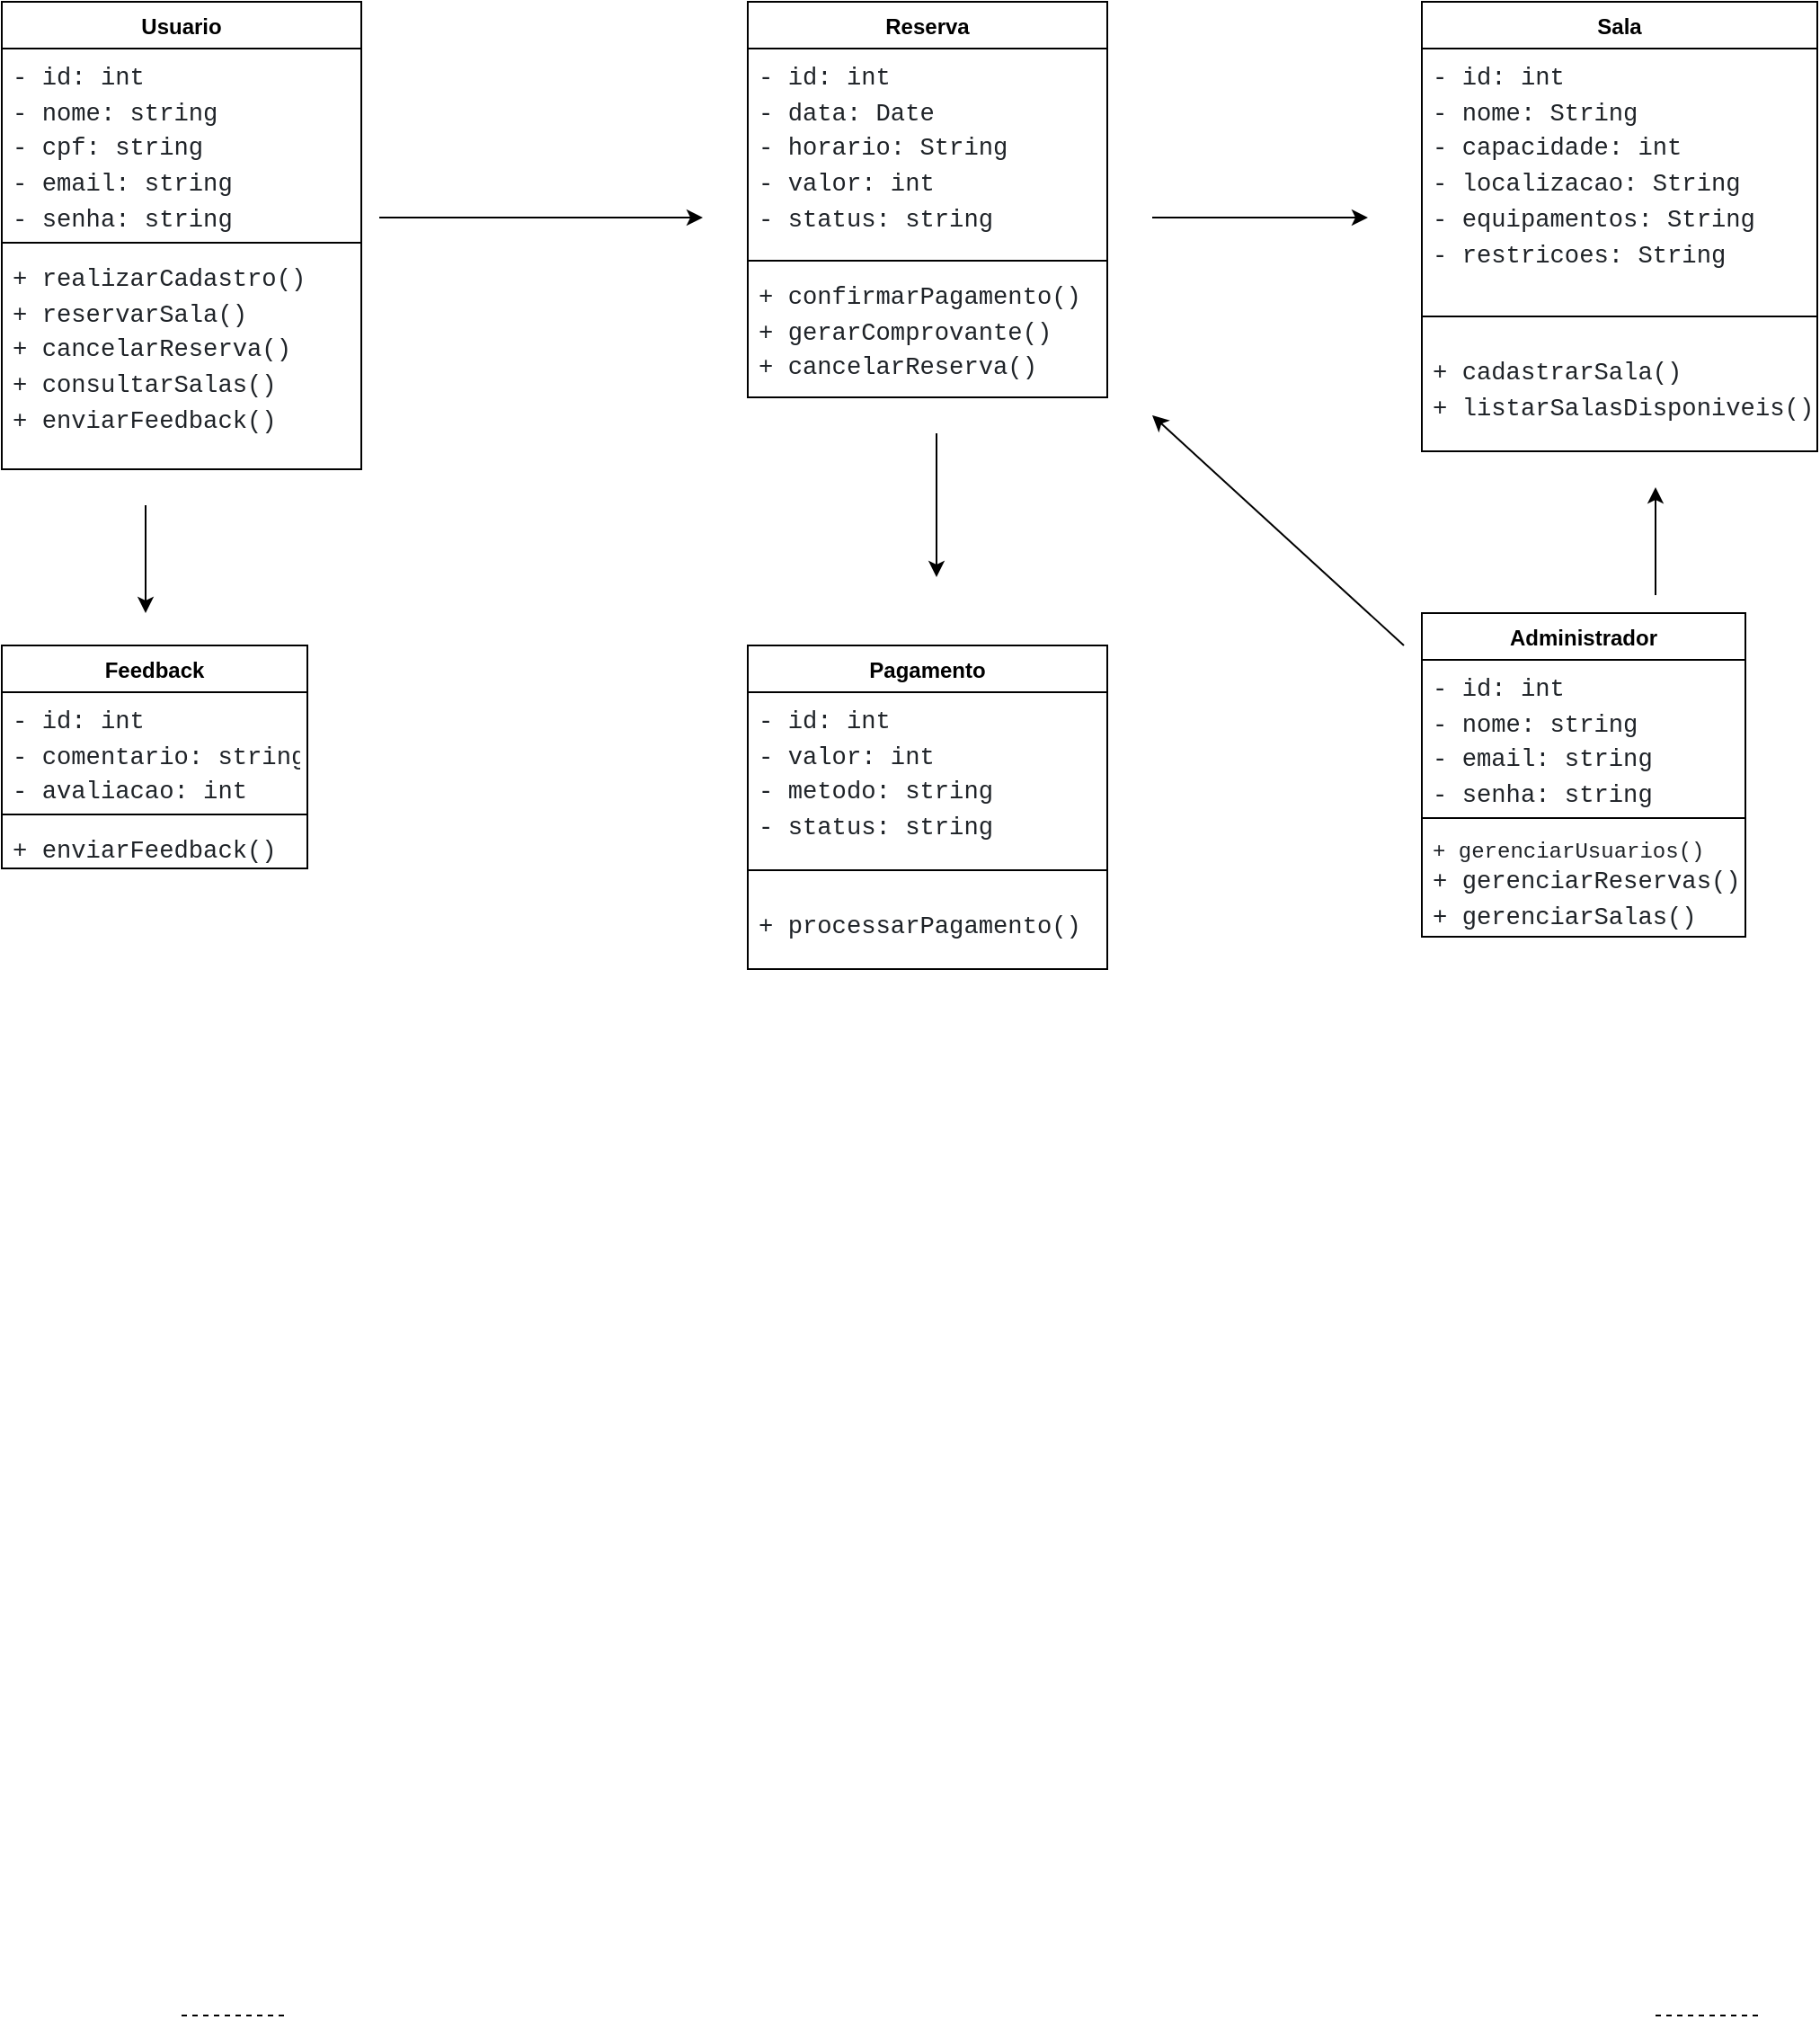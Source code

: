 <mxfile version="26.2.5">
  <diagram name="Página-1" id="rbSy8cmjnvJHD4bzwLWC">
    <mxGraphModel dx="1940" dy="600" grid="1" gridSize="10" guides="1" tooltips="1" connect="1" arrows="1" fold="1" page="1" pageScale="1" pageWidth="827" pageHeight="1169" math="0" shadow="0">
      <root>
        <mxCell id="0" />
        <mxCell id="1" parent="0" />
        <mxCell id="aPXTaJPvGWQhXtJgLi9R-1" value="" style="endArrow=none;dashed=1;html=1;rounded=0;" parent="1" edge="1">
          <mxGeometry width="50" height="50" relative="1" as="geometry">
            <mxPoint x="-20" y="1160" as="sourcePoint" />
            <mxPoint x="40" y="1160" as="targetPoint" />
          </mxGeometry>
        </mxCell>
        <mxCell id="aPXTaJPvGWQhXtJgLi9R-2" value="" style="endArrow=none;dashed=1;html=1;rounded=0;" parent="1" edge="1">
          <mxGeometry width="50" height="50" relative="1" as="geometry">
            <mxPoint x="800" y="1160" as="sourcePoint" />
            <mxPoint x="860" y="1160" as="targetPoint" />
          </mxGeometry>
        </mxCell>
        <mxCell id="G4xh7MPb4xdxjAM0BYb--25" value="Usuario" style="swimlane;fontStyle=1;align=center;verticalAlign=top;childLayout=stackLayout;horizontal=1;startSize=26;horizontalStack=0;resizeParent=1;resizeParentMax=0;resizeLast=0;collapsible=1;marginBottom=0;whiteSpace=wrap;html=1;" vertex="1" parent="1">
          <mxGeometry x="-120" y="40" width="200" height="260" as="geometry" />
        </mxCell>
        <mxCell id="G4xh7MPb4xdxjAM0BYb--26" value="&lt;pre style=&quot;box-sizing: border-box; font-family: var(--fontStack-monospace, ui-monospace, SFMono-Regular, SF Mono, Menlo, Consolas, Liberation Mono, monospace); font-size: 13.6px; outline: none; overflow-wrap: normal; overflow: auto; line-height: 1.45; color: rgb(31, 35, 40); margin-top: 0px !important; margin-bottom: 0px !important; padding: var(--base-size-16) var(--base-size-24) !important; background: none !important; border-radius: 0px !important;&quot; tabindex=&quot;0&quot; class=&quot;CodeBlock-module__code--KUcqT&quot;&gt;&lt;code style=&quot;box-sizing: border-box; font-family: var(--fontStack-monospace, ui-monospace, SFMono-Regular, SF Mono, Menlo, Consolas, Liberation Mono, monospace); font-size: var(--text-body-size-medium); padding: 0px; margin: 0px; background: transparent; border-radius: 6px; word-break: normal; border: 0px; display: inline; overflow: visible; line-height: inherit; overflow-wrap: normal;&quot;&gt;- id: int&lt;br&gt;- nome: string&lt;/code&gt;&lt;/pre&gt;&lt;pre style=&quot;box-sizing: border-box; font-family: var(--fontStack-monospace, ui-monospace, SFMono-Regular, SF Mono, Menlo, Consolas, Liberation Mono, monospace); font-size: 13.6px; outline: none; overflow-wrap: normal; overflow: auto; line-height: 1.45; color: rgb(31, 35, 40); margin-top: 0px !important; margin-bottom: 0px !important; padding: var(--base-size-16) var(--base-size-24) !important; background: none !important; border-radius: 0px !important;&quot; tabindex=&quot;0&quot; class=&quot;CodeBlock-module__code--KUcqT&quot;&gt;&lt;code style=&quot;box-sizing: border-box; font-family: var(--fontStack-monospace, ui-monospace, SFMono-Regular, SF Mono, Menlo, Consolas, Liberation Mono, monospace); font-size: var(--text-body-size-medium); padding: 0px; margin: 0px; background: transparent; border-radius: 6px; word-break: normal; border: 0px; display: inline; overflow: visible; line-height: inherit; overflow-wrap: normal;&quot;&gt;- cpf: string&lt;/code&gt;&lt;/pre&gt;&lt;pre style=&quot;box-sizing: border-box; font-family: var(--fontStack-monospace, ui-monospace, SFMono-Regular, SF Mono, Menlo, Consolas, Liberation Mono, monospace); font-size: 13.6px; outline: none; overflow-wrap: normal; overflow: auto; line-height: 1.45; color: rgb(31, 35, 40); margin-top: 0px !important; margin-bottom: 0px !important; padding: var(--base-size-16) var(--base-size-24) !important; background: none !important; border-radius: 0px !important;&quot; tabindex=&quot;0&quot; class=&quot;CodeBlock-module__code--KUcqT&quot;&gt;- email: string&lt;/pre&gt;&lt;pre style=&quot;box-sizing: border-box; font-family: var(--fontStack-monospace, ui-monospace, SFMono-Regular, SF Mono, Menlo, Consolas, Liberation Mono, monospace); font-size: 13.6px; outline: none; overflow-wrap: normal; overflow: auto; line-height: 1.45; color: rgb(31, 35, 40); margin-top: 0px !important; margin-bottom: 0px !important; padding: var(--base-size-16) var(--base-size-24) !important; background: none !important; border-radius: 0px !important;&quot; tabindex=&quot;0&quot; class=&quot;CodeBlock-module__code--KUcqT&quot;&gt;&lt;code style=&quot;box-sizing: border-box; font-family: var(--fontStack-monospace, ui-monospace, SFMono-Regular, SF Mono, Menlo, Consolas, Liberation Mono, monospace); font-size: var(--text-body-size-medium); padding: 0px; margin: 0px; background: transparent; border-radius: 6px; word-break: normal; border: 0px; display: inline; overflow: visible; line-height: inherit; overflow-wrap: normal;&quot;&gt;- senha: string&lt;/code&gt;&lt;/pre&gt;" style="text;strokeColor=none;fillColor=none;align=left;verticalAlign=top;spacingLeft=4;spacingRight=4;overflow=hidden;rotatable=0;points=[[0,0.5],[1,0.5]];portConstraint=eastwest;whiteSpace=wrap;html=1;" vertex="1" parent="G4xh7MPb4xdxjAM0BYb--25">
          <mxGeometry y="26" width="200" height="104" as="geometry" />
        </mxCell>
        <mxCell id="G4xh7MPb4xdxjAM0BYb--27" value="" style="line;strokeWidth=1;fillColor=none;align=left;verticalAlign=middle;spacingTop=-1;spacingLeft=3;spacingRight=3;rotatable=0;labelPosition=right;points=[];portConstraint=eastwest;strokeColor=inherit;" vertex="1" parent="G4xh7MPb4xdxjAM0BYb--25">
          <mxGeometry y="130" width="200" height="8" as="geometry" />
        </mxCell>
        <mxCell id="G4xh7MPb4xdxjAM0BYb--28" value="&lt;pre style=&quot;box-sizing: border-box; font-family: var(--fontStack-monospace, ui-monospace, SFMono-Regular, SF Mono, Menlo, Consolas, Liberation Mono, monospace); font-size: 13.6px; outline: none; overflow-wrap: normal; overflow: auto; line-height: 1.45; color: rgb(31, 35, 40); margin-top: 0px !important; margin-bottom: 0px !important; padding: var(--base-size-16) var(--base-size-24) !important; background: none !important; border-radius: 0px !important;&quot; tabindex=&quot;0&quot; class=&quot;CodeBlock-module__code--KUcqT&quot;&gt;&lt;code style=&quot;box-sizing: border-box; font-family: var(--fontStack-monospace, ui-monospace, SFMono-Regular, SF Mono, Menlo, Consolas, Liberation Mono, monospace); font-size: var(--text-body-size-medium); padding: 0px; margin: 0px; background: transparent; border-radius: 6px; word-break: normal; border: 0px; display: inline; overflow: visible; line-height: inherit; overflow-wrap: normal;&quot;&gt;+ realizarCadastro()&lt;br&gt;+ reservarSala()&lt;/code&gt;&lt;/pre&gt;&lt;pre style=&quot;box-sizing: border-box; font-family: var(--fontStack-monospace, ui-monospace, SFMono-Regular, SF Mono, Menlo, Consolas, Liberation Mono, monospace); font-size: 13.6px; outline: none; overflow-wrap: normal; overflow: auto; line-height: 1.45; color: rgb(31, 35, 40); margin-top: 0px !important; margin-bottom: 0px !important; padding: var(--base-size-16) var(--base-size-24) !important; background: none !important; border-radius: 0px !important;&quot; tabindex=&quot;0&quot; class=&quot;CodeBlock-module__code--KUcqT&quot;&gt;&lt;code style=&quot;box-sizing: border-box; font-family: var(--fontStack-monospace, ui-monospace, SFMono-Regular, SF Mono, Menlo, Consolas, Liberation Mono, monospace); font-size: var(--text-body-size-medium); padding: 0px; margin: 0px; background: transparent; border-radius: 6px; word-break: normal; border: 0px; display: inline; overflow: visible; line-height: inherit; overflow-wrap: normal;&quot;&gt;+ cancelarReserva()&lt;br&gt;+ consultarSalas()&lt;br&gt;+ enviarFeedback()&lt;/code&gt;&lt;/pre&gt;" style="text;strokeColor=none;fillColor=none;align=left;verticalAlign=top;spacingLeft=4;spacingRight=4;overflow=hidden;rotatable=0;points=[[0,0.5],[1,0.5]];portConstraint=eastwest;whiteSpace=wrap;html=1;" vertex="1" parent="G4xh7MPb4xdxjAM0BYb--25">
          <mxGeometry y="138" width="200" height="122" as="geometry" />
        </mxCell>
        <mxCell id="G4xh7MPb4xdxjAM0BYb--29" value="Sala" style="swimlane;fontStyle=1;align=center;verticalAlign=top;childLayout=stackLayout;horizontal=1;startSize=26;horizontalStack=0;resizeParent=1;resizeParentMax=0;resizeLast=0;collapsible=1;marginBottom=0;whiteSpace=wrap;html=1;" vertex="1" parent="1">
          <mxGeometry x="670" y="40" width="220" height="250" as="geometry" />
        </mxCell>
        <mxCell id="G4xh7MPb4xdxjAM0BYb--30" value="&lt;pre style=&quot;box-sizing: border-box; font-family: var(--fontStack-monospace, ui-monospace, SFMono-Regular, SF Mono, Menlo, Consolas, Liberation Mono, monospace); font-size: 13.6px; outline: none; overflow-wrap: normal; overflow: auto; line-height: 1.45; color: rgb(31, 35, 40); margin-top: 0px !important; margin-bottom: 0px !important; padding: var(--base-size-16) var(--base-size-24) !important; background: none !important; border-radius: 0px !important;&quot; tabindex=&quot;0&quot; class=&quot;CodeBlock-module__code--KUcqT&quot;&gt;&lt;code style=&quot;box-sizing: border-box; font-family: var(--fontStack-monospace, ui-monospace, SFMono-Regular, SF Mono, Menlo, Consolas, Liberation Mono, monospace); font-size: var(--text-body-size-medium); padding: 0px; margin: 0px; background: transparent; border-radius: 6px; word-break: normal; border: 0px; display: inline; overflow: visible; line-height: inherit; overflow-wrap: normal;&quot;&gt;- id: int&lt;br&gt;- nome: String&lt;br&gt;- capacidade: int&lt;/code&gt;&lt;/pre&gt;&lt;pre style=&quot;box-sizing: border-box; font-family: var(--fontStack-monospace, ui-monospace, SFMono-Regular, SF Mono, Menlo, Consolas, Liberation Mono, monospace); font-size: 13.6px; outline: none; overflow-wrap: normal; overflow: auto; line-height: 1.45; color: rgb(31, 35, 40); margin-top: 0px !important; margin-bottom: 0px !important; padding: var(--base-size-16) var(--base-size-24) !important; background: none !important; border-radius: 0px !important;&quot; tabindex=&quot;0&quot; class=&quot;CodeBlock-module__code--KUcqT&quot;&gt;&lt;code style=&quot;box-sizing: border-box; font-family: var(--fontStack-monospace, ui-monospace, SFMono-Regular, SF Mono, Menlo, Consolas, Liberation Mono, monospace); font-size: var(--text-body-size-medium); padding: 0px; margin: 0px; background: transparent; border-radius: 6px; word-break: normal; border: 0px; display: inline; overflow: visible; line-height: inherit; overflow-wrap: normal;&quot;&gt;- localizacao: String&lt;br&gt;- equipamentos: String&lt;br&gt;- restricoes: String &lt;/code&gt;&lt;/pre&gt;" style="text;strokeColor=none;fillColor=none;align=left;verticalAlign=top;spacingLeft=4;spacingRight=4;overflow=hidden;rotatable=0;points=[[0,0.5],[1,0.5]];portConstraint=eastwest;whiteSpace=wrap;html=1;" vertex="1" parent="G4xh7MPb4xdxjAM0BYb--29">
          <mxGeometry y="26" width="220" height="134" as="geometry" />
        </mxCell>
        <mxCell id="G4xh7MPb4xdxjAM0BYb--31" value="" style="line;strokeWidth=1;fillColor=none;align=left;verticalAlign=middle;spacingTop=-1;spacingLeft=3;spacingRight=3;rotatable=0;labelPosition=right;points=[];portConstraint=eastwest;strokeColor=inherit;" vertex="1" parent="G4xh7MPb4xdxjAM0BYb--29">
          <mxGeometry y="160" width="220" height="30" as="geometry" />
        </mxCell>
        <mxCell id="G4xh7MPb4xdxjAM0BYb--32" value="&lt;pre style=&quot;box-sizing: border-box; font-family: var(--fontStack-monospace, ui-monospace, SFMono-Regular, SF Mono, Menlo, Consolas, Liberation Mono, monospace); font-size: 13.6px; outline: none; overflow-wrap: normal; overflow: auto; line-height: 1.45; color: rgb(31, 35, 40); margin-top: 0px !important; margin-bottom: 0px !important; padding: var(--base-size-16) var(--base-size-24) !important; background: none !important; border-radius: 0px !important;&quot; tabindex=&quot;0&quot; class=&quot;CodeBlock-module__code--KUcqT&quot;&gt;&lt;code style=&quot;box-sizing: border-box; font-family: var(--fontStack-monospace, ui-monospace, SFMono-Regular, SF Mono, Menlo, Consolas, Liberation Mono, monospace); font-size: var(--text-body-size-medium); padding: 0px; margin: 0px; background: transparent; border-radius: 6px; word-break: normal; border: 0px; display: inline; overflow: visible; line-height: inherit; overflow-wrap: normal;&quot;&gt;+ cadastrarSala()&lt;br/&gt;+ listarSalasDisponiveis()&lt;br/&gt;&lt;/code&gt;&lt;/pre&gt;&lt;div&gt;&lt;code style=&quot;box-sizing: border-box; font-family: var(--fontStack-monospace, ui-monospace, SFMono-Regular, SF Mono, Menlo, Consolas, Liberation Mono, monospace); font-size: var(--text-body-size-medium); padding: 0px; margin: 0px; background: transparent; border-radius: 6px; word-break: normal; border: 0px; display: inline; overflow: visible; line-height: inherit; overflow-wrap: normal;&quot;&gt;&lt;br&gt;&lt;/code&gt;&lt;/div&gt;" style="text;strokeColor=none;fillColor=none;align=left;verticalAlign=top;spacingLeft=4;spacingRight=4;overflow=hidden;rotatable=0;points=[[0,0.5],[1,0.5]];portConstraint=eastwest;whiteSpace=wrap;html=1;" vertex="1" parent="G4xh7MPb4xdxjAM0BYb--29">
          <mxGeometry y="190" width="220" height="60" as="geometry" />
        </mxCell>
        <mxCell id="G4xh7MPb4xdxjAM0BYb--34" value="Reserva" style="swimlane;fontStyle=1;align=center;verticalAlign=top;childLayout=stackLayout;horizontal=1;startSize=26;horizontalStack=0;resizeParent=1;resizeParentMax=0;resizeLast=0;collapsible=1;marginBottom=0;whiteSpace=wrap;html=1;" vertex="1" parent="1">
          <mxGeometry x="295" y="40" width="200" height="220" as="geometry" />
        </mxCell>
        <mxCell id="G4xh7MPb4xdxjAM0BYb--35" value="&lt;pre style=&quot;box-sizing: border-box; font-family: var(--fontStack-monospace, ui-monospace, SFMono-Regular, SF Mono, Menlo, Consolas, Liberation Mono, monospace); font-size: 13.6px; outline: none; overflow-wrap: normal; overflow: auto; line-height: 1.45; color: rgb(31, 35, 40); margin-top: 0px !important; margin-bottom: 0px !important; padding: var(--base-size-16) var(--base-size-24) !important; background: none !important; border-radius: 0px !important;&quot; tabindex=&quot;0&quot; class=&quot;CodeBlock-module__code--KUcqT&quot;&gt;&lt;code style=&quot;box-sizing: border-box; font-family: var(--fontStack-monospace, ui-monospace, SFMono-Regular, SF Mono, Menlo, Consolas, Liberation Mono, monospace); font-size: var(--text-body-size-medium); padding: 0px; margin: 0px; background: transparent; border-radius: 6px; word-break: normal; border: 0px; display: inline; overflow: visible; line-height: inherit; overflow-wrap: normal;&quot;&gt;- id: int&lt;br&gt;- data: Date&lt;br&gt;- horario: String&lt;br&gt;- valor: int&lt;br&gt;- status: string&lt;/code&gt;&lt;/pre&gt;" style="text;strokeColor=none;fillColor=none;align=left;verticalAlign=top;spacingLeft=4;spacingRight=4;overflow=hidden;rotatable=0;points=[[0,0.5],[1,0.5]];portConstraint=eastwest;whiteSpace=wrap;html=1;" vertex="1" parent="G4xh7MPb4xdxjAM0BYb--34">
          <mxGeometry y="26" width="200" height="114" as="geometry" />
        </mxCell>
        <mxCell id="G4xh7MPb4xdxjAM0BYb--36" value="" style="line;strokeWidth=1;fillColor=none;align=left;verticalAlign=middle;spacingTop=-1;spacingLeft=3;spacingRight=3;rotatable=0;labelPosition=right;points=[];portConstraint=eastwest;strokeColor=inherit;" vertex="1" parent="G4xh7MPb4xdxjAM0BYb--34">
          <mxGeometry y="140" width="200" height="8" as="geometry" />
        </mxCell>
        <mxCell id="G4xh7MPb4xdxjAM0BYb--37" value="&lt;pre style=&quot;box-sizing: border-box; font-family: var(--fontStack-monospace, ui-monospace, SFMono-Regular, SF Mono, Menlo, Consolas, Liberation Mono, monospace); font-size: 13.6px; outline: none; overflow-wrap: normal; overflow: auto; line-height: 1.45; color: rgb(31, 35, 40); margin-top: 0px !important; margin-bottom: 0px !important; padding: var(--base-size-16) var(--base-size-24) !important; background: none !important; border-radius: 0px !important;&quot; tabindex=&quot;0&quot; class=&quot;CodeBlock-module__code--KUcqT&quot;&gt;&lt;code style=&quot;box-sizing: border-box; font-family: var(--fontStack-monospace, ui-monospace, SFMono-Regular, SF Mono, Menlo, Consolas, Liberation Mono, monospace); font-size: var(--text-body-size-medium); padding: 0px; margin: 0px; background: transparent; border-radius: 6px; word-break: normal; border: 0px; display: inline; overflow: visible; line-height: inherit; overflow-wrap: normal;&quot;&gt;+ confirmarPagamento()&lt;br&gt;+ gerarComprovante()&lt;br&gt;+ cancelarReserva()&lt;/code&gt;&lt;/pre&gt;" style="text;strokeColor=none;fillColor=none;align=left;verticalAlign=top;spacingLeft=4;spacingRight=4;overflow=hidden;rotatable=0;points=[[0,0.5],[1,0.5]];portConstraint=eastwest;whiteSpace=wrap;html=1;" vertex="1" parent="G4xh7MPb4xdxjAM0BYb--34">
          <mxGeometry y="148" width="200" height="72" as="geometry" />
        </mxCell>
        <mxCell id="G4xh7MPb4xdxjAM0BYb--38" value="Pagamento" style="swimlane;fontStyle=1;align=center;verticalAlign=top;childLayout=stackLayout;horizontal=1;startSize=26;horizontalStack=0;resizeParent=1;resizeParentMax=0;resizeLast=0;collapsible=1;marginBottom=0;whiteSpace=wrap;html=1;" vertex="1" parent="1">
          <mxGeometry x="295" y="398" width="200" height="180" as="geometry" />
        </mxCell>
        <mxCell id="G4xh7MPb4xdxjAM0BYb--39" value="&lt;pre style=&quot;box-sizing: border-box; font-family: var(--fontStack-monospace, ui-monospace, SFMono-Regular, SF Mono, Menlo, Consolas, Liberation Mono, monospace); font-size: 13.6px; outline: none; overflow-wrap: normal; overflow: auto; line-height: 1.45; color: rgb(31, 35, 40); margin-top: 0px !important; margin-bottom: 0px !important; padding: var(--base-size-16) var(--base-size-24) !important; background: none !important; border-radius: 0px !important;&quot; tabindex=&quot;0&quot; class=&quot;CodeBlock-module__code--KUcqT&quot;&gt;&lt;code style=&quot;box-sizing: border-box; font-family: var(--fontStack-monospace, ui-monospace, SFMono-Regular, SF Mono, Menlo, Consolas, Liberation Mono, monospace); font-size: var(--text-body-size-medium); padding: 0px; margin: 0px; background: transparent; border-radius: 6px; word-break: normal; border: 0px; display: inline; overflow: visible; line-height: inherit; overflow-wrap: normal;&quot;&gt;- id: int&lt;br&gt;- valor: int&lt;br&gt;- metodo: string&lt;/code&gt;&lt;/pre&gt;&lt;pre style=&quot;box-sizing: border-box; font-family: var(--fontStack-monospace, ui-monospace, SFMono-Regular, SF Mono, Menlo, Consolas, Liberation Mono, monospace); font-size: 13.6px; outline: none; overflow-wrap: normal; overflow: auto; line-height: 1.45; color: rgb(31, 35, 40); margin-top: 0px !important; margin-bottom: 0px !important; padding: var(--base-size-16) var(--base-size-24) !important; background: none !important; border-radius: 0px !important;&quot; tabindex=&quot;0&quot; class=&quot;CodeBlock-module__code--KUcqT&quot;&gt;&lt;code style=&quot;box-sizing: border-box; font-family: var(--fontStack-monospace, ui-monospace, SFMono-Regular, SF Mono, Menlo, Consolas, Liberation Mono, monospace); font-size: var(--text-body-size-medium); padding: 0px; margin: 0px; background: transparent; border-radius: 6px; word-break: normal; border: 0px; display: inline; overflow: visible; line-height: inherit; overflow-wrap: normal;&quot;&gt;- status: string &lt;/code&gt;&lt;/pre&gt;" style="text;strokeColor=none;fillColor=none;align=left;verticalAlign=top;spacingLeft=4;spacingRight=4;overflow=hidden;rotatable=0;points=[[0,0.5],[1,0.5]];portConstraint=eastwest;whiteSpace=wrap;html=1;" vertex="1" parent="G4xh7MPb4xdxjAM0BYb--38">
          <mxGeometry y="26" width="200" height="84" as="geometry" />
        </mxCell>
        <mxCell id="G4xh7MPb4xdxjAM0BYb--40" value="" style="line;strokeWidth=1;fillColor=none;align=left;verticalAlign=middle;spacingTop=-1;spacingLeft=3;spacingRight=3;rotatable=0;labelPosition=right;points=[];portConstraint=eastwest;strokeColor=inherit;" vertex="1" parent="G4xh7MPb4xdxjAM0BYb--38">
          <mxGeometry y="110" width="200" height="30" as="geometry" />
        </mxCell>
        <mxCell id="G4xh7MPb4xdxjAM0BYb--41" value="&lt;pre style=&quot;box-sizing: border-box; font-family: var(--fontStack-monospace, ui-monospace, SFMono-Regular, SF Mono, Menlo, Consolas, Liberation Mono, monospace); font-size: 13.6px; outline: none; overflow-wrap: normal; overflow: auto; line-height: 1.45; color: rgb(31, 35, 40); margin-top: 0px !important; margin-bottom: 0px !important; padding: var(--base-size-16) var(--base-size-24) !important; background: none !important; border-radius: 0px !important;&quot; tabindex=&quot;0&quot; class=&quot;CodeBlock-module__code--KUcqT&quot;&gt;&lt;code style=&quot;box-sizing: border-box; font-family: var(--fontStack-monospace, ui-monospace, SFMono-Regular, SF Mono, Menlo, Consolas, Liberation Mono, monospace); font-size: var(--text-body-size-medium); padding: 0px; margin: 0px; background: transparent; border-radius: 6px; word-break: normal; border: 0px; display: inline; overflow: visible; line-height: inherit; overflow-wrap: normal;&quot;&gt;+ processarPagamento()&lt;/code&gt;&lt;/pre&gt;" style="text;strokeColor=none;fillColor=none;align=left;verticalAlign=top;spacingLeft=4;spacingRight=4;overflow=hidden;rotatable=0;points=[[0,0.5],[1,0.5]];portConstraint=eastwest;whiteSpace=wrap;html=1;" vertex="1" parent="G4xh7MPb4xdxjAM0BYb--38">
          <mxGeometry y="140" width="200" height="40" as="geometry" />
        </mxCell>
        <mxCell id="G4xh7MPb4xdxjAM0BYb--42" value="Feedback" style="swimlane;fontStyle=1;align=center;verticalAlign=top;childLayout=stackLayout;horizontal=1;startSize=26;horizontalStack=0;resizeParent=1;resizeParentMax=0;resizeLast=0;collapsible=1;marginBottom=0;whiteSpace=wrap;html=1;" vertex="1" parent="1">
          <mxGeometry x="-120" y="398" width="170" height="124" as="geometry" />
        </mxCell>
        <mxCell id="G4xh7MPb4xdxjAM0BYb--43" value="&lt;pre style=&quot;box-sizing: border-box; font-family: var(--fontStack-monospace, ui-monospace, SFMono-Regular, SF Mono, Menlo, Consolas, Liberation Mono, monospace); font-size: 13.6px; outline: none; overflow-wrap: normal; overflow: auto; line-height: 1.45; color: rgb(31, 35, 40); margin-top: 0px !important; margin-bottom: 0px !important; padding: var(--base-size-16) var(--base-size-24) !important; background: none !important; border-radius: 0px !important;&quot; tabindex=&quot;0&quot; class=&quot;CodeBlock-module__code--KUcqT&quot;&gt;&lt;code style=&quot;box-sizing: border-box; font-family: var(--fontStack-monospace, ui-monospace, SFMono-Regular, SF Mono, Menlo, Consolas, Liberation Mono, monospace); font-size: var(--text-body-size-medium); padding: 0px; margin: 0px; background: transparent; border-radius: 6px; word-break: normal; border: 0px; display: inline; overflow: visible; line-height: inherit; overflow-wrap: normal;&quot;&gt;- id: int&lt;br&gt;- comentario: string&lt;br&gt;- avaliacao: int&lt;/code&gt;&lt;/pre&gt;" style="text;strokeColor=none;fillColor=none;align=left;verticalAlign=top;spacingLeft=4;spacingRight=4;overflow=hidden;rotatable=0;points=[[0,0.5],[1,0.5]];portConstraint=eastwest;whiteSpace=wrap;html=1;" vertex="1" parent="G4xh7MPb4xdxjAM0BYb--42">
          <mxGeometry y="26" width="170" height="64" as="geometry" />
        </mxCell>
        <mxCell id="G4xh7MPb4xdxjAM0BYb--44" value="" style="line;strokeWidth=1;fillColor=none;align=left;verticalAlign=middle;spacingTop=-1;spacingLeft=3;spacingRight=3;rotatable=0;labelPosition=right;points=[];portConstraint=eastwest;strokeColor=inherit;" vertex="1" parent="G4xh7MPb4xdxjAM0BYb--42">
          <mxGeometry y="90" width="170" height="8" as="geometry" />
        </mxCell>
        <mxCell id="G4xh7MPb4xdxjAM0BYb--45" value="&lt;pre style=&quot;box-sizing: border-box; font-family: var(--fontStack-monospace, ui-monospace, SFMono-Regular, SF Mono, Menlo, Consolas, Liberation Mono, monospace); font-size: 13.6px; outline: none; overflow-wrap: normal; overflow: auto; line-height: 1.45; color: rgb(31, 35, 40); margin-top: 0px !important; margin-bottom: 0px !important; padding: var(--base-size-16) var(--base-size-24) !important; background: none !important; border-radius: 0px !important;&quot; tabindex=&quot;0&quot; class=&quot;CodeBlock-module__code--KUcqT&quot;&gt;&lt;code style=&quot;box-sizing: border-box; font-family: var(--fontStack-monospace, ui-monospace, SFMono-Regular, SF Mono, Menlo, Consolas, Liberation Mono, monospace); font-size: var(--text-body-size-medium); padding: 0px; margin: 0px; background: transparent; border-radius: 6px; word-break: normal; border: 0px; display: inline; overflow: visible; line-height: inherit; overflow-wrap: normal;&quot;&gt;+ enviarFeedback()&lt;/code&gt;&lt;/pre&gt;" style="text;strokeColor=none;fillColor=none;align=left;verticalAlign=top;spacingLeft=4;spacingRight=4;overflow=hidden;rotatable=0;points=[[0,0.5],[1,0.5]];portConstraint=eastwest;whiteSpace=wrap;html=1;" vertex="1" parent="G4xh7MPb4xdxjAM0BYb--42">
          <mxGeometry y="98" width="170" height="26" as="geometry" />
        </mxCell>
        <mxCell id="G4xh7MPb4xdxjAM0BYb--46" value="Administrador" style="swimlane;fontStyle=1;align=center;verticalAlign=top;childLayout=stackLayout;horizontal=1;startSize=26;horizontalStack=0;resizeParent=1;resizeParentMax=0;resizeLast=0;collapsible=1;marginBottom=0;whiteSpace=wrap;html=1;" vertex="1" parent="1">
          <mxGeometry x="670" y="380" width="180" height="180" as="geometry" />
        </mxCell>
        <mxCell id="G4xh7MPb4xdxjAM0BYb--47" value="&lt;pre style=&quot;box-sizing: border-box; font-family: var(--fontStack-monospace, ui-monospace, SFMono-Regular, SF Mono, Menlo, Consolas, Liberation Mono, monospace); font-size: 13.6px; outline: none; overflow-wrap: normal; overflow: auto; line-height: 1.45; color: rgb(31, 35, 40); margin-top: 0px !important; margin-bottom: 0px !important; padding: var(--base-size-16) var(--base-size-24) !important; background: none !important; border-radius: 0px !important;&quot; tabindex=&quot;0&quot; class=&quot;CodeBlock-module__code--KUcqT&quot;&gt;&lt;code style=&quot;box-sizing: border-box; font-family: var(--fontStack-monospace, ui-monospace, SFMono-Regular, SF Mono, Menlo, Consolas, Liberation Mono, monospace); font-size: var(--text-body-size-medium); padding: 0px; margin: 0px; background: transparent; border-radius: 6px; word-break: normal; border: 0px; display: inline; overflow: visible; line-height: inherit; overflow-wrap: normal;&quot;&gt;- id: int&lt;br&gt;- nome: string&lt;br&gt;- email: string&lt;br&gt;- senha: string&lt;/code&gt;&lt;/pre&gt;" style="text;strokeColor=none;fillColor=none;align=left;verticalAlign=top;spacingLeft=4;spacingRight=4;overflow=hidden;rotatable=0;points=[[0,0.5],[1,0.5]];portConstraint=eastwest;whiteSpace=wrap;html=1;" vertex="1" parent="G4xh7MPb4xdxjAM0BYb--46">
          <mxGeometry y="26" width="180" height="84" as="geometry" />
        </mxCell>
        <mxCell id="G4xh7MPb4xdxjAM0BYb--48" value="" style="line;strokeWidth=1;fillColor=none;align=left;verticalAlign=middle;spacingTop=-1;spacingLeft=3;spacingRight=3;rotatable=0;labelPosition=right;points=[];portConstraint=eastwest;strokeColor=inherit;" vertex="1" parent="G4xh7MPb4xdxjAM0BYb--46">
          <mxGeometry y="110" width="180" height="8" as="geometry" />
        </mxCell>
        <mxCell id="G4xh7MPb4xdxjAM0BYb--49" value="&lt;span style=&quot;background-color: transparent; font-family: var(--fontStack-monospace, ui-monospace, SFMono-Regular, SF Mono, Menlo, Consolas, Liberation Mono, monospace); font-size: var(--text-body-size-medium); color: rgb(31, 35, 40);&quot;&gt;+ gerenciarUsuarios()&lt;/span&gt;&lt;pre style=&quot;box-sizing: border-box; font-family: var(--fontStack-monospace, ui-monospace, SFMono-Regular, SF Mono, Menlo, Consolas, Liberation Mono, monospace); font-size: 13.6px; outline: none; overflow-wrap: normal; overflow: auto; line-height: 1.45; color: rgb(31, 35, 40); margin-top: 0px !important; margin-bottom: 0px !important; padding: var(--base-size-16) var(--base-size-24) !important; background: none !important; border-radius: 0px !important;&quot; tabindex=&quot;0&quot; class=&quot;CodeBlock-module__code--KUcqT&quot;&gt;&lt;code style=&quot;box-sizing: border-box; font-family: var(--fontStack-monospace, ui-monospace, SFMono-Regular, SF Mono, Menlo, Consolas, Liberation Mono, monospace); font-size: var(--text-body-size-medium); padding: 0px; margin: 0px; background: transparent; border-radius: 6px; word-break: normal; border: 0px; display: inline; overflow: visible; line-height: inherit; overflow-wrap: normal;&quot;&gt;+ gerenciarReservas()&lt;br&gt;+ gerenciarSalas()&lt;/code&gt;&lt;/pre&gt;" style="text;strokeColor=none;fillColor=none;align=left;verticalAlign=top;spacingLeft=4;spacingRight=4;overflow=hidden;rotatable=0;points=[[0,0.5],[1,0.5]];portConstraint=eastwest;whiteSpace=wrap;html=1;" vertex="1" parent="G4xh7MPb4xdxjAM0BYb--46">
          <mxGeometry y="118" width="180" height="62" as="geometry" />
        </mxCell>
        <mxCell id="G4xh7MPb4xdxjAM0BYb--50" value="" style="endArrow=classic;html=1;rounded=0;" edge="1" parent="1">
          <mxGeometry width="50" height="50" relative="1" as="geometry">
            <mxPoint x="90" y="160" as="sourcePoint" />
            <mxPoint x="270" y="160" as="targetPoint" />
          </mxGeometry>
        </mxCell>
        <mxCell id="G4xh7MPb4xdxjAM0BYb--51" value="" style="endArrow=classic;html=1;rounded=0;" edge="1" parent="1">
          <mxGeometry width="50" height="50" relative="1" as="geometry">
            <mxPoint x="520" y="160" as="sourcePoint" />
            <mxPoint x="640" y="160" as="targetPoint" />
          </mxGeometry>
        </mxCell>
        <mxCell id="G4xh7MPb4xdxjAM0BYb--52" value="" style="endArrow=classic;html=1;rounded=0;" edge="1" parent="1">
          <mxGeometry width="50" height="50" relative="1" as="geometry">
            <mxPoint x="400" y="280" as="sourcePoint" />
            <mxPoint x="400" y="360" as="targetPoint" />
          </mxGeometry>
        </mxCell>
        <mxCell id="G4xh7MPb4xdxjAM0BYb--53" value="" style="endArrow=classic;html=1;rounded=0;" edge="1" parent="1">
          <mxGeometry width="50" height="50" relative="1" as="geometry">
            <mxPoint x="-40" y="320" as="sourcePoint" />
            <mxPoint x="-40" y="380" as="targetPoint" />
          </mxGeometry>
        </mxCell>
        <mxCell id="G4xh7MPb4xdxjAM0BYb--54" value="" style="endArrow=classic;html=1;rounded=0;" edge="1" parent="1">
          <mxGeometry width="50" height="50" relative="1" as="geometry">
            <mxPoint x="800" y="370" as="sourcePoint" />
            <mxPoint x="800" y="310" as="targetPoint" />
          </mxGeometry>
        </mxCell>
        <mxCell id="G4xh7MPb4xdxjAM0BYb--55" value="" style="endArrow=classic;html=1;rounded=0;" edge="1" parent="1">
          <mxGeometry width="50" height="50" relative="1" as="geometry">
            <mxPoint x="660" y="398" as="sourcePoint" />
            <mxPoint x="520" y="270" as="targetPoint" />
          </mxGeometry>
        </mxCell>
      </root>
    </mxGraphModel>
  </diagram>
</mxfile>
